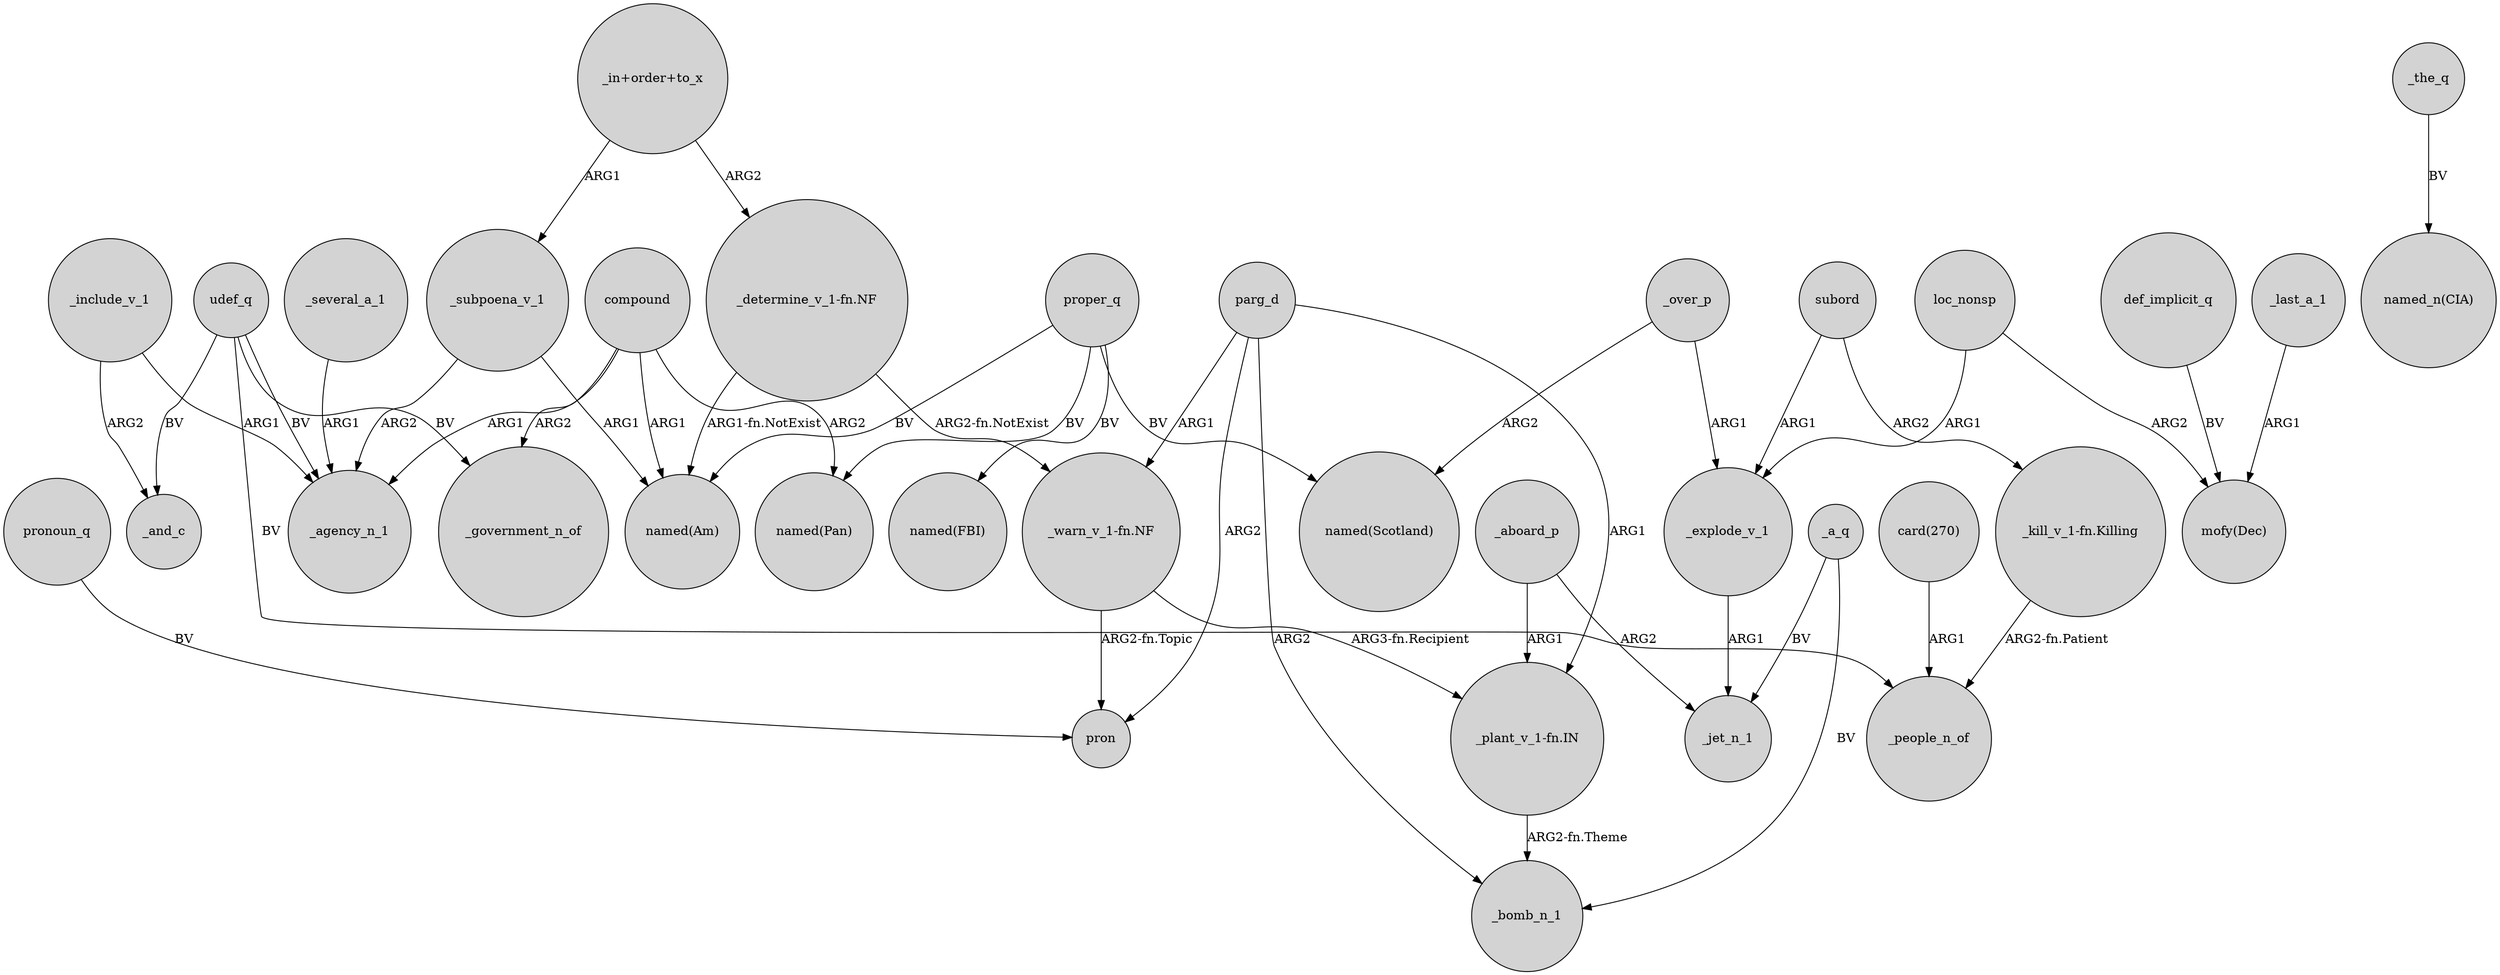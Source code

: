 digraph {
	node [shape=circle style=filled]
	_include_v_1 -> _and_c [label=ARG2]
	proper_q -> "named(Am)" [label=BV]
	parg_d -> "_warn_v_1-fn.NF" [label=ARG1]
	compound -> _agency_n_1 [label=ARG1]
	_aboard_p -> "_plant_v_1-fn.IN" [label=ARG1]
	"_warn_v_1-fn.NF" -> pron [label="ARG2-fn.Topic"]
	compound -> _government_n_of [label=ARG2]
	udef_q -> _government_n_of [label=BV]
	def_implicit_q -> "mofy(Dec)" [label=BV]
	"_determine_v_1-fn.NF" -> "named(Am)" [label="ARG1-fn.NotExist"]
	compound -> "named(Am)" [label=ARG1]
	_last_a_1 -> "mofy(Dec)" [label=ARG1]
	_the_q -> "named_n(CIA)" [label=BV]
	"_in+order+to_x" -> "_determine_v_1-fn.NF" [label=ARG2]
	compound -> "named(Pan)" [label=ARG2]
	"_determine_v_1-fn.NF" -> "_warn_v_1-fn.NF" [label="ARG2-fn.NotExist"]
	_over_p -> "named(Scotland)" [label=ARG2]
	"_warn_v_1-fn.NF" -> "_plant_v_1-fn.IN" [label="ARG3-fn.Recipient"]
	proper_q -> "named(Scotland)" [label=BV]
	_a_q -> _jet_n_1 [label=BV]
	_several_a_1 -> _agency_n_1 [label=ARG1]
	loc_nonsp -> "mofy(Dec)" [label=ARG2]
	_over_p -> _explode_v_1 [label=ARG1]
	parg_d -> _bomb_n_1 [label=ARG2]
	parg_d -> pron [label=ARG2]
	_subpoena_v_1 -> "named(Am)" [label=ARG1]
	"_plant_v_1-fn.IN" -> _bomb_n_1 [label="ARG2-fn.Theme"]
	pronoun_q -> pron [label=BV]
	subord -> _explode_v_1 [label=ARG1]
	proper_q -> "named(FBI)" [label=BV]
	udef_q -> _people_n_of [label=BV]
	"_in+order+to_x" -> _subpoena_v_1 [label=ARG1]
	subord -> "_kill_v_1-fn.Killing" [label=ARG2]
	_a_q -> _bomb_n_1 [label=BV]
	udef_q -> _agency_n_1 [label=BV]
	_subpoena_v_1 -> _agency_n_1 [label=ARG2]
	_aboard_p -> _jet_n_1 [label=ARG2]
	parg_d -> "_plant_v_1-fn.IN" [label=ARG1]
	proper_q -> "named(Pan)" [label=BV]
	"_kill_v_1-fn.Killing" -> _people_n_of [label="ARG2-fn.Patient"]
	loc_nonsp -> _explode_v_1 [label=ARG1]
	_explode_v_1 -> _jet_n_1 [label=ARG1]
	udef_q -> _and_c [label=BV]
	_include_v_1 -> _agency_n_1 [label=ARG1]
	"card(270)" -> _people_n_of [label=ARG1]
}
